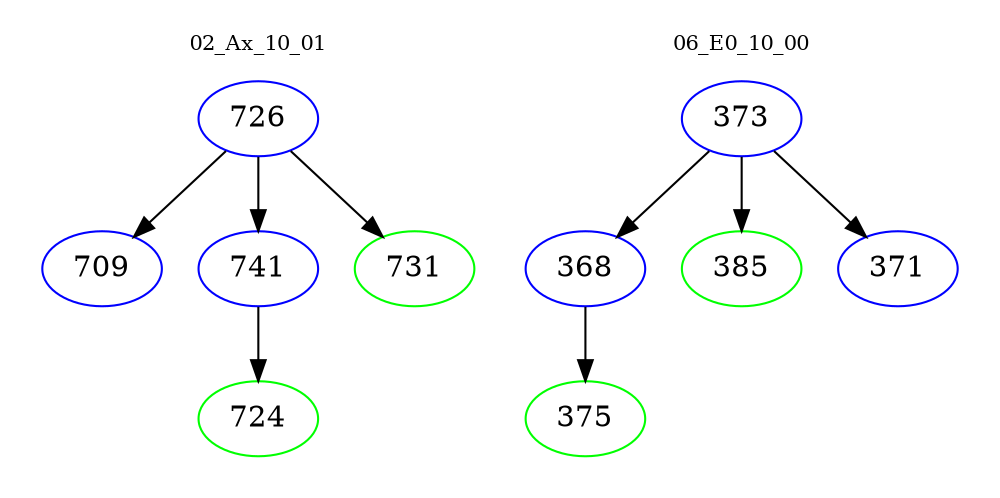 digraph{
subgraph cluster_0 {
color = white
label = "02_Ax_10_01";
fontsize=10;
T0_726 [label="726", color="blue"]
T0_726 -> T0_709 [color="black"]
T0_709 [label="709", color="blue"]
T0_726 -> T0_741 [color="black"]
T0_741 [label="741", color="blue"]
T0_741 -> T0_724 [color="black"]
T0_724 [label="724", color="green"]
T0_726 -> T0_731 [color="black"]
T0_731 [label="731", color="green"]
}
subgraph cluster_1 {
color = white
label = "06_E0_10_00";
fontsize=10;
T1_373 [label="373", color="blue"]
T1_373 -> T1_368 [color="black"]
T1_368 [label="368", color="blue"]
T1_368 -> T1_375 [color="black"]
T1_375 [label="375", color="green"]
T1_373 -> T1_385 [color="black"]
T1_385 [label="385", color="green"]
T1_373 -> T1_371 [color="black"]
T1_371 [label="371", color="blue"]
}
}
